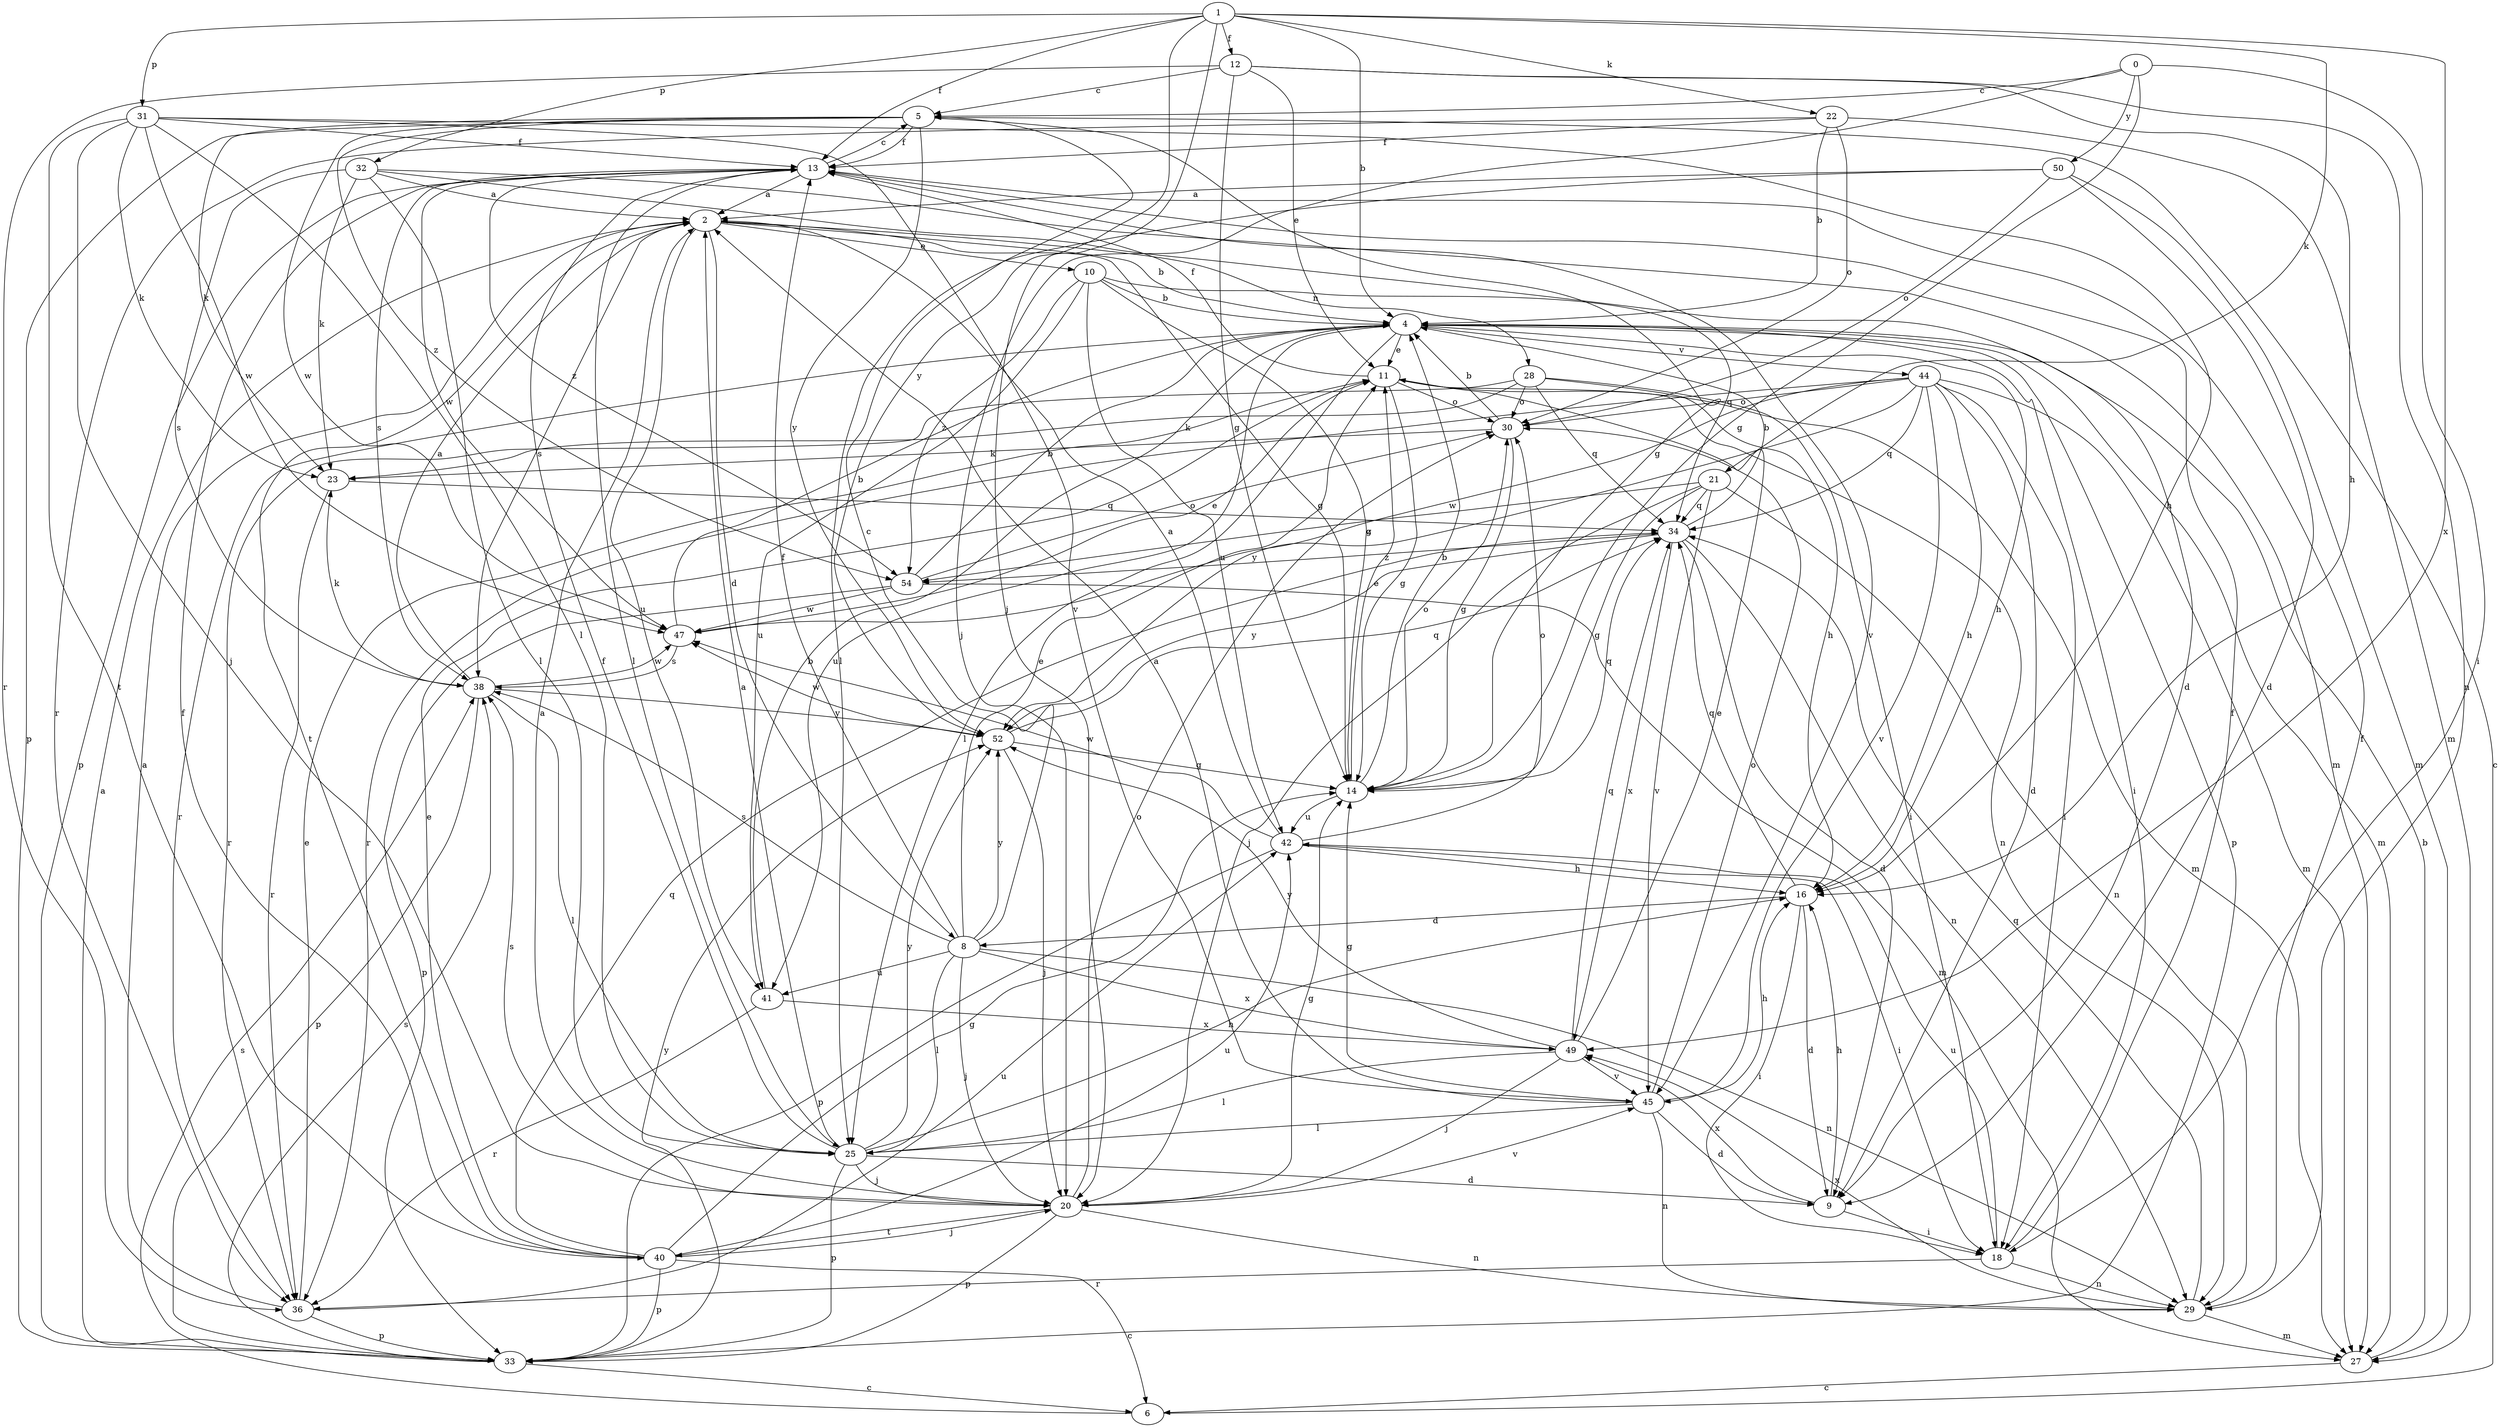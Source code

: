 strict digraph  {
0;
1;
2;
4;
5;
6;
8;
9;
10;
11;
12;
13;
14;
16;
18;
20;
21;
22;
23;
25;
27;
28;
29;
30;
31;
32;
33;
34;
36;
38;
40;
41;
42;
44;
45;
47;
49;
50;
52;
54;
0 -> 5  [label=c];
0 -> 14  [label=g];
0 -> 18  [label=i];
0 -> 20  [label=j];
0 -> 50  [label=y];
1 -> 4  [label=b];
1 -> 12  [label=f];
1 -> 13  [label=f];
1 -> 20  [label=j];
1 -> 21  [label=k];
1 -> 22  [label=k];
1 -> 31  [label=p];
1 -> 32  [label=p];
1 -> 49  [label=x];
1 -> 52  [label=y];
2 -> 4  [label=b];
2 -> 8  [label=d];
2 -> 10  [label=e];
2 -> 14  [label=g];
2 -> 28  [label=n];
2 -> 38  [label=s];
2 -> 40  [label=t];
2 -> 41  [label=u];
4 -> 11  [label=e];
4 -> 16  [label=h];
4 -> 18  [label=i];
4 -> 25  [label=l];
4 -> 27  [label=m];
4 -> 33  [label=p];
4 -> 36  [label=r];
4 -> 41  [label=u];
4 -> 44  [label=v];
5 -> 13  [label=f];
5 -> 14  [label=g];
5 -> 23  [label=k];
5 -> 33  [label=p];
5 -> 47  [label=w];
5 -> 52  [label=y];
5 -> 54  [label=z];
6 -> 5  [label=c];
6 -> 38  [label=s];
8 -> 5  [label=c];
8 -> 11  [label=e];
8 -> 13  [label=f];
8 -> 20  [label=j];
8 -> 25  [label=l];
8 -> 29  [label=n];
8 -> 38  [label=s];
8 -> 41  [label=u];
8 -> 49  [label=x];
8 -> 52  [label=y];
9 -> 16  [label=h];
9 -> 18  [label=i];
9 -> 49  [label=x];
10 -> 4  [label=b];
10 -> 14  [label=g];
10 -> 34  [label=q];
10 -> 41  [label=u];
10 -> 42  [label=u];
10 -> 54  [label=z];
11 -> 13  [label=f];
11 -> 14  [label=g];
11 -> 27  [label=m];
11 -> 29  [label=n];
11 -> 30  [label=o];
12 -> 5  [label=c];
12 -> 11  [label=e];
12 -> 14  [label=g];
12 -> 16  [label=h];
12 -> 29  [label=n];
12 -> 36  [label=r];
13 -> 2  [label=a];
13 -> 5  [label=c];
13 -> 25  [label=l];
13 -> 33  [label=p];
13 -> 38  [label=s];
13 -> 45  [label=v];
13 -> 47  [label=w];
13 -> 54  [label=z];
14 -> 4  [label=b];
14 -> 11  [label=e];
14 -> 30  [label=o];
14 -> 34  [label=q];
14 -> 42  [label=u];
16 -> 8  [label=d];
16 -> 9  [label=d];
16 -> 18  [label=i];
16 -> 34  [label=q];
18 -> 13  [label=f];
18 -> 29  [label=n];
18 -> 36  [label=r];
18 -> 42  [label=u];
20 -> 2  [label=a];
20 -> 14  [label=g];
20 -> 29  [label=n];
20 -> 30  [label=o];
20 -> 33  [label=p];
20 -> 38  [label=s];
20 -> 40  [label=t];
20 -> 45  [label=v];
21 -> 14  [label=g];
21 -> 20  [label=j];
21 -> 29  [label=n];
21 -> 34  [label=q];
21 -> 45  [label=v];
21 -> 54  [label=z];
22 -> 4  [label=b];
22 -> 13  [label=f];
22 -> 27  [label=m];
22 -> 30  [label=o];
22 -> 36  [label=r];
23 -> 34  [label=q];
23 -> 36  [label=r];
25 -> 2  [label=a];
25 -> 9  [label=d];
25 -> 13  [label=f];
25 -> 16  [label=h];
25 -> 20  [label=j];
25 -> 33  [label=p];
25 -> 52  [label=y];
27 -> 4  [label=b];
27 -> 6  [label=c];
28 -> 16  [label=h];
28 -> 18  [label=i];
28 -> 23  [label=k];
28 -> 30  [label=o];
28 -> 34  [label=q];
28 -> 36  [label=r];
29 -> 13  [label=f];
29 -> 27  [label=m];
29 -> 34  [label=q];
29 -> 49  [label=x];
30 -> 4  [label=b];
30 -> 14  [label=g];
30 -> 23  [label=k];
31 -> 13  [label=f];
31 -> 16  [label=h];
31 -> 20  [label=j];
31 -> 23  [label=k];
31 -> 25  [label=l];
31 -> 40  [label=t];
31 -> 45  [label=v];
31 -> 47  [label=w];
32 -> 2  [label=a];
32 -> 9  [label=d];
32 -> 23  [label=k];
32 -> 25  [label=l];
32 -> 27  [label=m];
32 -> 38  [label=s];
33 -> 2  [label=a];
33 -> 6  [label=c];
33 -> 38  [label=s];
33 -> 52  [label=y];
34 -> 4  [label=b];
34 -> 9  [label=d];
34 -> 29  [label=n];
34 -> 49  [label=x];
34 -> 52  [label=y];
34 -> 54  [label=z];
36 -> 2  [label=a];
36 -> 11  [label=e];
36 -> 33  [label=p];
36 -> 42  [label=u];
38 -> 2  [label=a];
38 -> 23  [label=k];
38 -> 25  [label=l];
38 -> 33  [label=p];
38 -> 47  [label=w];
38 -> 52  [label=y];
40 -> 6  [label=c];
40 -> 11  [label=e];
40 -> 13  [label=f];
40 -> 14  [label=g];
40 -> 20  [label=j];
40 -> 33  [label=p];
40 -> 34  [label=q];
40 -> 42  [label=u];
41 -> 4  [label=b];
41 -> 36  [label=r];
41 -> 49  [label=x];
42 -> 2  [label=a];
42 -> 16  [label=h];
42 -> 18  [label=i];
42 -> 30  [label=o];
42 -> 33  [label=p];
42 -> 47  [label=w];
44 -> 9  [label=d];
44 -> 16  [label=h];
44 -> 18  [label=i];
44 -> 27  [label=m];
44 -> 30  [label=o];
44 -> 34  [label=q];
44 -> 36  [label=r];
44 -> 45  [label=v];
44 -> 47  [label=w];
44 -> 52  [label=y];
45 -> 2  [label=a];
45 -> 9  [label=d];
45 -> 14  [label=g];
45 -> 16  [label=h];
45 -> 25  [label=l];
45 -> 29  [label=n];
45 -> 30  [label=o];
47 -> 4  [label=b];
47 -> 11  [label=e];
47 -> 38  [label=s];
49 -> 11  [label=e];
49 -> 20  [label=j];
49 -> 25  [label=l];
49 -> 34  [label=q];
49 -> 45  [label=v];
49 -> 52  [label=y];
50 -> 2  [label=a];
50 -> 9  [label=d];
50 -> 25  [label=l];
50 -> 27  [label=m];
50 -> 30  [label=o];
52 -> 14  [label=g];
52 -> 20  [label=j];
52 -> 34  [label=q];
52 -> 47  [label=w];
54 -> 4  [label=b];
54 -> 27  [label=m];
54 -> 30  [label=o];
54 -> 33  [label=p];
54 -> 47  [label=w];
}

